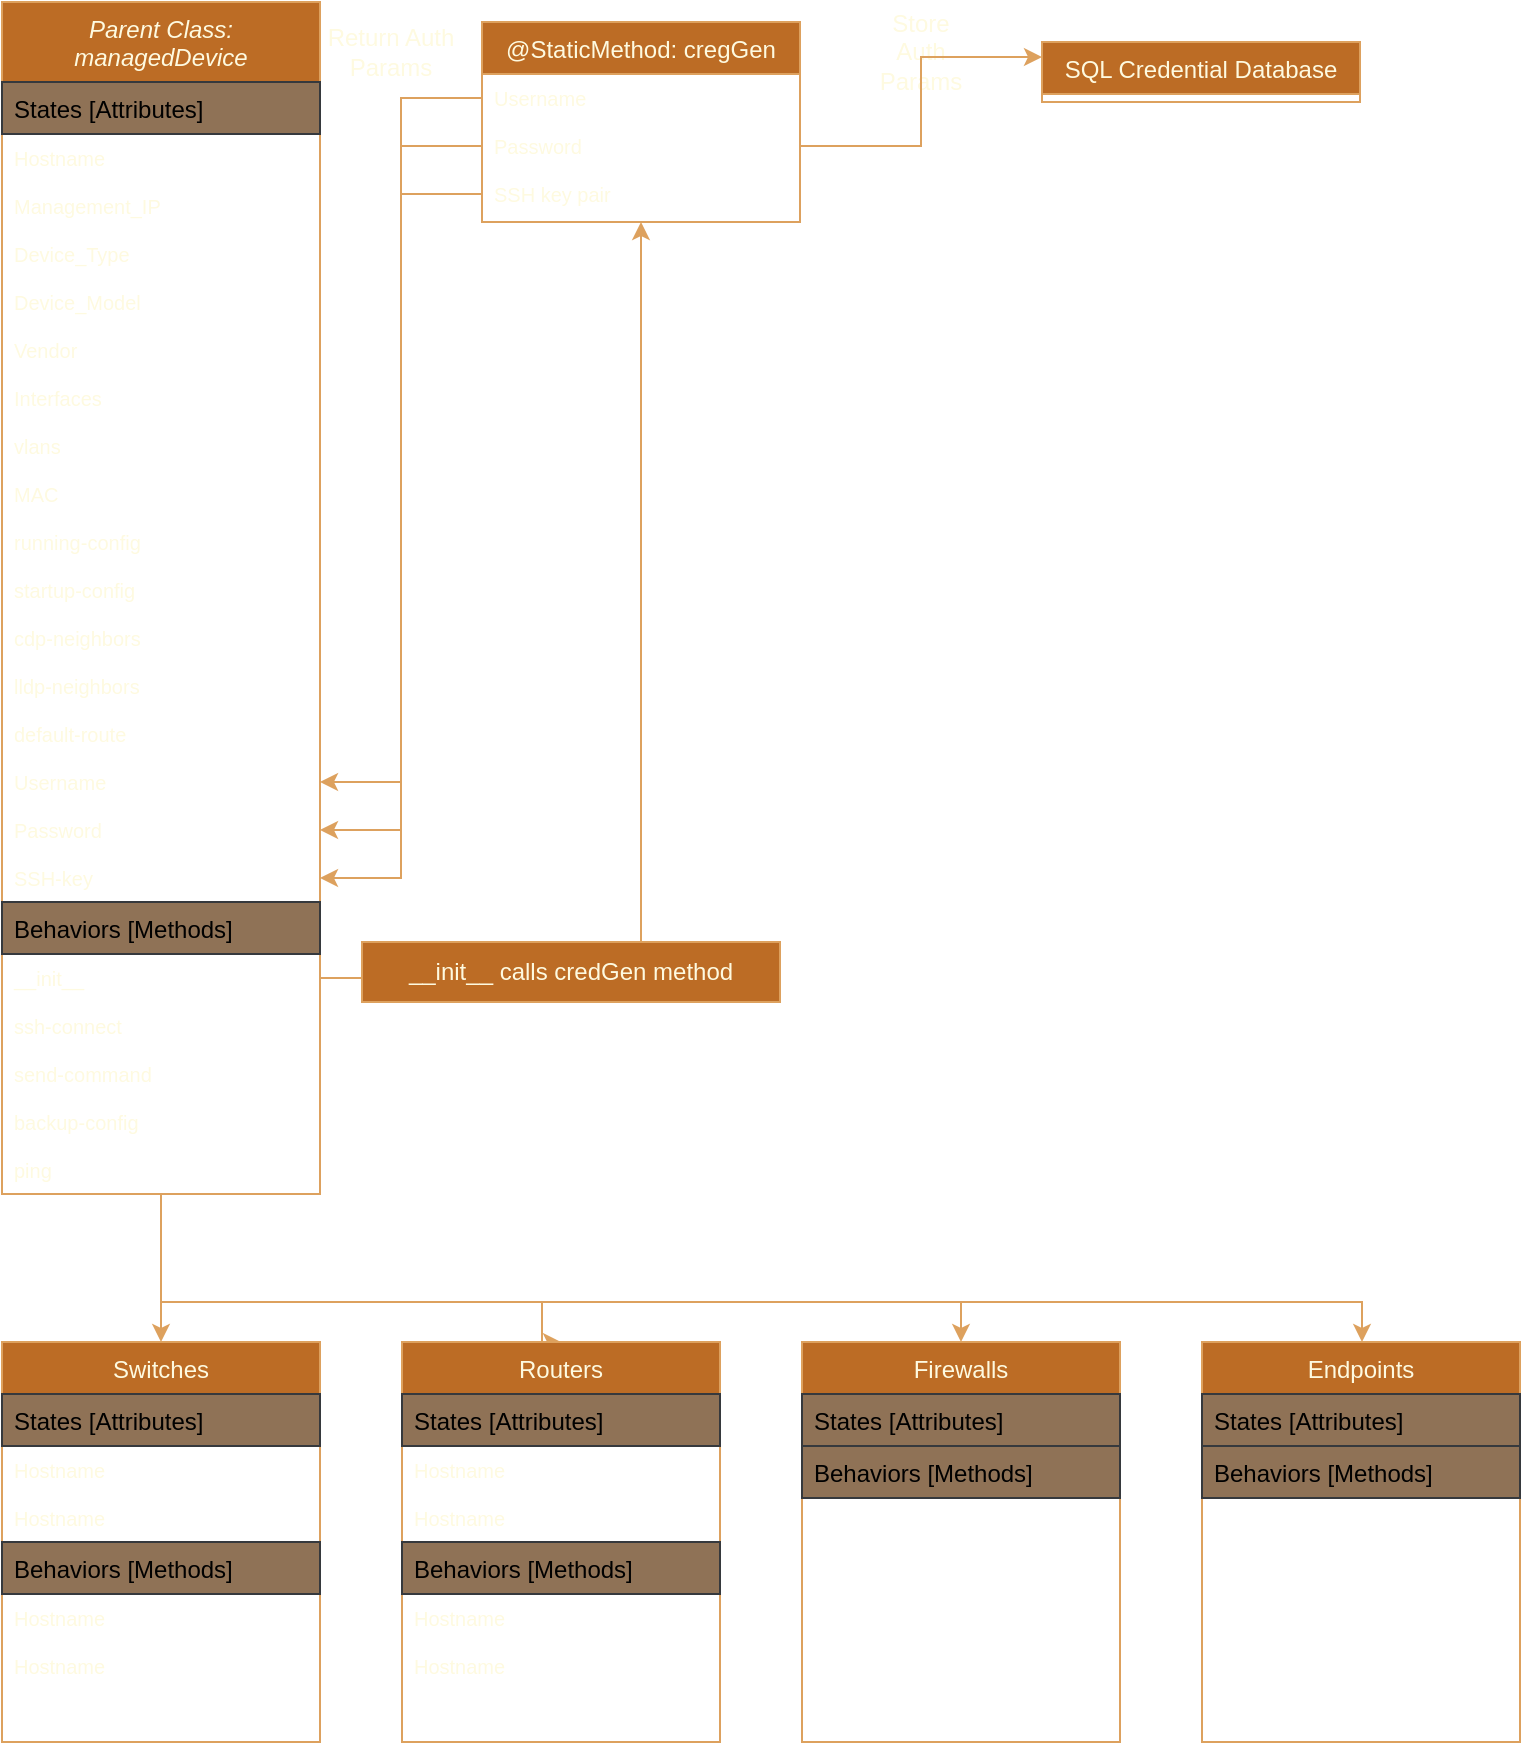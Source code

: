 <mxfile version="22.0.2" type="device">
  <diagram id="C5RBs43oDa-KdzZeNtuy" name="Page-1">
    <mxGraphModel dx="1366" dy="798" grid="1" gridSize="10" guides="1" tooltips="1" connect="1" arrows="1" fold="1" page="1" pageScale="1" pageWidth="827" pageHeight="1169" math="0" shadow="0">
      <root>
        <mxCell id="WIyWlLk6GJQsqaUBKTNV-0" />
        <mxCell id="WIyWlLk6GJQsqaUBKTNV-1" parent="WIyWlLk6GJQsqaUBKTNV-0" />
        <mxCell id="W-wC5RP210m4lfcZ7cC2-63" style="edgeStyle=orthogonalEdgeStyle;rounded=0;orthogonalLoop=1;jettySize=auto;html=1;exitX=0.5;exitY=1;exitDx=0;exitDy=0;entryX=0.5;entryY=0;entryDx=0;entryDy=0;strokeColor=#DDA15E;fontColor=#FEFAE0;fillColor=#BC6C25;" parent="WIyWlLk6GJQsqaUBKTNV-1" source="zkfFHV4jXpPFQw0GAbJ--0" target="zkfFHV4jXpPFQw0GAbJ--6" edge="1">
          <mxGeometry relative="1" as="geometry" />
        </mxCell>
        <mxCell id="W-wC5RP210m4lfcZ7cC2-64" style="edgeStyle=orthogonalEdgeStyle;rounded=0;orthogonalLoop=1;jettySize=auto;html=1;exitX=0.5;exitY=1;exitDx=0;exitDy=0;entryX=0.5;entryY=0;entryDx=0;entryDy=0;strokeColor=#DDA15E;fontColor=#FEFAE0;fillColor=#BC6C25;" parent="WIyWlLk6GJQsqaUBKTNV-1" source="zkfFHV4jXpPFQw0GAbJ--0" target="zkfFHV4jXpPFQw0GAbJ--13" edge="1">
          <mxGeometry relative="1" as="geometry">
            <Array as="points">
              <mxPoint x="80" y="660" />
              <mxPoint x="270" y="660" />
            </Array>
          </mxGeometry>
        </mxCell>
        <mxCell id="W-wC5RP210m4lfcZ7cC2-65" style="edgeStyle=orthogonalEdgeStyle;rounded=0;orthogonalLoop=1;jettySize=auto;html=1;exitX=0.5;exitY=1;exitDx=0;exitDy=0;entryX=0.5;entryY=0;entryDx=0;entryDy=0;strokeColor=#DDA15E;fontColor=#FEFAE0;fillColor=#BC6C25;" parent="WIyWlLk6GJQsqaUBKTNV-1" source="zkfFHV4jXpPFQw0GAbJ--0" target="W-wC5RP210m4lfcZ7cC2-6" edge="1">
          <mxGeometry relative="1" as="geometry">
            <Array as="points">
              <mxPoint x="80" y="660" />
              <mxPoint x="480" y="660" />
            </Array>
          </mxGeometry>
        </mxCell>
        <mxCell id="W-wC5RP210m4lfcZ7cC2-66" style="edgeStyle=orthogonalEdgeStyle;rounded=0;orthogonalLoop=1;jettySize=auto;html=1;exitX=0.5;exitY=1;exitDx=0;exitDy=0;strokeColor=#DDA15E;fontColor=#FEFAE0;fillColor=#BC6C25;" parent="WIyWlLk6GJQsqaUBKTNV-1" source="zkfFHV4jXpPFQw0GAbJ--0" target="W-wC5RP210m4lfcZ7cC2-9" edge="1">
          <mxGeometry relative="1" as="geometry">
            <Array as="points">
              <mxPoint x="80" y="660" />
              <mxPoint x="680" y="660" />
            </Array>
          </mxGeometry>
        </mxCell>
        <mxCell id="zkfFHV4jXpPFQw0GAbJ--0" value="Parent Class:&#xa;managedDevice" style="swimlane;fontStyle=2;align=center;verticalAlign=top;childLayout=stackLayout;horizontal=1;startSize=40;horizontalStack=0;resizeParent=1;resizeLast=0;collapsible=1;marginBottom=0;rounded=0;shadow=0;strokeWidth=1;labelBackgroundColor=none;fillColor=#BC6C25;strokeColor=#DDA15E;fontColor=#FEFAE0;" parent="WIyWlLk6GJQsqaUBKTNV-1" vertex="1">
          <mxGeometry y="10" width="159" height="596" as="geometry">
            <mxRectangle x="230" y="140" width="160" height="26" as="alternateBounds" />
          </mxGeometry>
        </mxCell>
        <mxCell id="zkfFHV4jXpPFQw0GAbJ--3" value="States [Attributes]" style="text;align=left;verticalAlign=top;spacingLeft=4;spacingRight=4;overflow=hidden;rotatable=0;points=[[0,0.5],[1,0.5]];portConstraint=eastwest;rounded=0;shadow=0;html=0;labelBackgroundColor=none;fillColor=#8F7256;strokeColor=#36393d;" parent="zkfFHV4jXpPFQw0GAbJ--0" vertex="1">
          <mxGeometry y="40" width="159" height="26" as="geometry" />
        </mxCell>
        <mxCell id="W-wC5RP210m4lfcZ7cC2-26" value="Hostname" style="text;align=left;verticalAlign=top;spacingLeft=4;spacingRight=4;overflow=hidden;rotatable=0;points=[[0,0.5],[1,0.5]];portConstraint=eastwest;rounded=0;shadow=0;html=0;labelBackgroundColor=none;fontColor=#FEFAE0;fontSize=10;" parent="zkfFHV4jXpPFQw0GAbJ--0" vertex="1">
          <mxGeometry y="66" width="159" height="24" as="geometry" />
        </mxCell>
        <mxCell id="W-wC5RP210m4lfcZ7cC2-27" value="Management_IP" style="text;align=left;verticalAlign=top;spacingLeft=4;spacingRight=4;overflow=hidden;rotatable=0;points=[[0,0.5],[1,0.5]];portConstraint=eastwest;rounded=0;shadow=0;html=0;labelBackgroundColor=none;fontColor=#FEFAE0;fontSize=10;" parent="zkfFHV4jXpPFQw0GAbJ--0" vertex="1">
          <mxGeometry y="90" width="159" height="24" as="geometry" />
        </mxCell>
        <mxCell id="W-wC5RP210m4lfcZ7cC2-30" value="Device_Type" style="text;align=left;verticalAlign=top;spacingLeft=4;spacingRight=4;overflow=hidden;rotatable=0;points=[[0,0.5],[1,0.5]];portConstraint=eastwest;rounded=0;shadow=0;html=0;labelBackgroundColor=none;fontColor=#FEFAE0;fontSize=10;" parent="zkfFHV4jXpPFQw0GAbJ--0" vertex="1">
          <mxGeometry y="114" width="159" height="24" as="geometry" />
        </mxCell>
        <mxCell id="W-wC5RP210m4lfcZ7cC2-31" value="Device_Model" style="text;align=left;verticalAlign=top;spacingLeft=4;spacingRight=4;overflow=hidden;rotatable=0;points=[[0,0.5],[1,0.5]];portConstraint=eastwest;rounded=0;shadow=0;html=0;labelBackgroundColor=none;fontColor=#FEFAE0;fontSize=10;" parent="zkfFHV4jXpPFQw0GAbJ--0" vertex="1">
          <mxGeometry y="138" width="159" height="24" as="geometry" />
        </mxCell>
        <mxCell id="zkfFHV4jXpPFQw0GAbJ--2" value="Vendor" style="text;align=left;verticalAlign=top;spacingLeft=4;spacingRight=4;overflow=hidden;rotatable=0;points=[[0,0.5],[1,0.5]];portConstraint=eastwest;rounded=0;shadow=0;html=0;labelBackgroundColor=none;fontColor=#FEFAE0;fontSize=10;" parent="zkfFHV4jXpPFQw0GAbJ--0" vertex="1">
          <mxGeometry y="162" width="159" height="24" as="geometry" />
        </mxCell>
        <mxCell id="W-wC5RP210m4lfcZ7cC2-91" value="Interfaces" style="text;align=left;verticalAlign=top;spacingLeft=4;spacingRight=4;overflow=hidden;rotatable=0;points=[[0,0.5],[1,0.5]];portConstraint=eastwest;rounded=0;shadow=0;html=0;labelBackgroundColor=none;fontColor=#FEFAE0;fontSize=10;" parent="zkfFHV4jXpPFQw0GAbJ--0" vertex="1">
          <mxGeometry y="186" width="159" height="24" as="geometry" />
        </mxCell>
        <mxCell id="W-wC5RP210m4lfcZ7cC2-92" value="vlans" style="text;align=left;verticalAlign=top;spacingLeft=4;spacingRight=4;overflow=hidden;rotatable=0;points=[[0,0.5],[1,0.5]];portConstraint=eastwest;rounded=0;shadow=0;html=0;labelBackgroundColor=none;fontColor=#FEFAE0;fontSize=10;" parent="zkfFHV4jXpPFQw0GAbJ--0" vertex="1">
          <mxGeometry y="210" width="159" height="24" as="geometry" />
        </mxCell>
        <mxCell id="W-wC5RP210m4lfcZ7cC2-93" value="MAC" style="text;align=left;verticalAlign=top;spacingLeft=4;spacingRight=4;overflow=hidden;rotatable=0;points=[[0,0.5],[1,0.5]];portConstraint=eastwest;rounded=0;shadow=0;html=0;labelBackgroundColor=none;fontColor=#FEFAE0;fontSize=10;" parent="zkfFHV4jXpPFQw0GAbJ--0" vertex="1">
          <mxGeometry y="234" width="159" height="24" as="geometry" />
        </mxCell>
        <mxCell id="W-wC5RP210m4lfcZ7cC2-94" value="running-config" style="text;align=left;verticalAlign=top;spacingLeft=4;spacingRight=4;overflow=hidden;rotatable=0;points=[[0,0.5],[1,0.5]];portConstraint=eastwest;rounded=0;shadow=0;html=0;labelBackgroundColor=none;fontColor=#FEFAE0;fontSize=10;" parent="zkfFHV4jXpPFQw0GAbJ--0" vertex="1">
          <mxGeometry y="258" width="159" height="24" as="geometry" />
        </mxCell>
        <mxCell id="W-wC5RP210m4lfcZ7cC2-95" value="startup-config" style="text;align=left;verticalAlign=top;spacingLeft=4;spacingRight=4;overflow=hidden;rotatable=0;points=[[0,0.5],[1,0.5]];portConstraint=eastwest;rounded=0;shadow=0;html=0;labelBackgroundColor=none;fontColor=#FEFAE0;fontSize=10;" parent="zkfFHV4jXpPFQw0GAbJ--0" vertex="1">
          <mxGeometry y="282" width="159" height="24" as="geometry" />
        </mxCell>
        <mxCell id="W-wC5RP210m4lfcZ7cC2-96" value="cdp-neighbors" style="text;align=left;verticalAlign=top;spacingLeft=4;spacingRight=4;overflow=hidden;rotatable=0;points=[[0,0.5],[1,0.5]];portConstraint=eastwest;rounded=0;shadow=0;html=0;labelBackgroundColor=none;fontColor=#FEFAE0;fontSize=10;" parent="zkfFHV4jXpPFQw0GAbJ--0" vertex="1">
          <mxGeometry y="306" width="159" height="24" as="geometry" />
        </mxCell>
        <mxCell id="W-wC5RP210m4lfcZ7cC2-97" value="lldp-neighbors" style="text;align=left;verticalAlign=top;spacingLeft=4;spacingRight=4;overflow=hidden;rotatable=0;points=[[0,0.5],[1,0.5]];portConstraint=eastwest;rounded=0;shadow=0;html=0;labelBackgroundColor=none;fontColor=#FEFAE0;fontSize=10;" parent="zkfFHV4jXpPFQw0GAbJ--0" vertex="1">
          <mxGeometry y="330" width="159" height="24" as="geometry" />
        </mxCell>
        <mxCell id="W-wC5RP210m4lfcZ7cC2-98" value="default-route" style="text;align=left;verticalAlign=top;spacingLeft=4;spacingRight=4;overflow=hidden;rotatable=0;points=[[0,0.5],[1,0.5]];portConstraint=eastwest;rounded=0;shadow=0;html=0;labelBackgroundColor=none;fontColor=#FEFAE0;fontSize=10;" parent="zkfFHV4jXpPFQw0GAbJ--0" vertex="1">
          <mxGeometry y="354" width="159" height="24" as="geometry" />
        </mxCell>
        <mxCell id="W-wC5RP210m4lfcZ7cC2-40" value="Username   " style="text;align=left;verticalAlign=top;spacingLeft=4;spacingRight=4;overflow=hidden;rotatable=0;points=[[0,0.5],[1,0.5]];portConstraint=eastwest;rounded=0;shadow=0;html=0;labelBackgroundColor=none;fontColor=#FEFAE0;fontSize=10;" parent="zkfFHV4jXpPFQw0GAbJ--0" vertex="1">
          <mxGeometry y="378" width="159" height="24" as="geometry" />
        </mxCell>
        <mxCell id="W-wC5RP210m4lfcZ7cC2-47" value="Password" style="text;align=left;verticalAlign=top;spacingLeft=4;spacingRight=4;overflow=hidden;rotatable=0;points=[[0,0.5],[1,0.5]];portConstraint=eastwest;rounded=0;shadow=0;html=0;labelBackgroundColor=none;fontColor=#FEFAE0;fontSize=10;" parent="zkfFHV4jXpPFQw0GAbJ--0" vertex="1">
          <mxGeometry y="402" width="159" height="24" as="geometry" />
        </mxCell>
        <mxCell id="W-wC5RP210m4lfcZ7cC2-48" value="SSH-key" style="text;align=left;verticalAlign=top;spacingLeft=4;spacingRight=4;overflow=hidden;rotatable=0;points=[[0,0.5],[1,0.5]];portConstraint=eastwest;rounded=0;shadow=0;html=0;labelBackgroundColor=none;fontColor=#FEFAE0;fontSize=10;" parent="zkfFHV4jXpPFQw0GAbJ--0" vertex="1">
          <mxGeometry y="426" width="159" height="24" as="geometry" />
        </mxCell>
        <mxCell id="W-wC5RP210m4lfcZ7cC2-15" value="Behaviors [Methods]" style="text;align=left;verticalAlign=top;spacingLeft=4;spacingRight=4;overflow=hidden;rotatable=0;points=[[0,0.5],[1,0.5]];portConstraint=eastwest;rounded=0;shadow=0;html=0;labelBackgroundColor=none;fillColor=#8F7256;strokeColor=#36393d;" parent="zkfFHV4jXpPFQw0GAbJ--0" vertex="1">
          <mxGeometry y="450" width="159" height="26" as="geometry" />
        </mxCell>
        <mxCell id="zkfFHV4jXpPFQw0GAbJ--1" value="__init__" style="text;align=left;verticalAlign=top;spacingLeft=4;spacingRight=4;overflow=hidden;rotatable=0;points=[[0,0.5],[1,0.5]];portConstraint=eastwest;labelBackgroundColor=none;fontColor=#FEFAE0;fontSize=10;" parent="zkfFHV4jXpPFQw0GAbJ--0" vertex="1">
          <mxGeometry y="476" width="159" height="24" as="geometry" />
        </mxCell>
        <mxCell id="W-wC5RP210m4lfcZ7cC2-54" value="ssh-connect" style="text;align=left;verticalAlign=top;spacingLeft=4;spacingRight=4;overflow=hidden;rotatable=0;points=[[0,0.5],[1,0.5]];portConstraint=eastwest;labelBackgroundColor=none;fontColor=#FEFAE0;fontSize=10;" parent="zkfFHV4jXpPFQw0GAbJ--0" vertex="1">
          <mxGeometry y="500" width="159" height="24" as="geometry" />
        </mxCell>
        <mxCell id="W-wC5RP210m4lfcZ7cC2-61" value="send-command" style="text;align=left;verticalAlign=top;spacingLeft=4;spacingRight=4;overflow=hidden;rotatable=0;points=[[0,0.5],[1,0.5]];portConstraint=eastwest;labelBackgroundColor=none;fontColor=#FEFAE0;fontSize=10;" parent="zkfFHV4jXpPFQw0GAbJ--0" vertex="1">
          <mxGeometry y="524" width="159" height="24" as="geometry" />
        </mxCell>
        <mxCell id="okOj1edECoAKbFcIepyt-1" value="backup-config" style="text;align=left;verticalAlign=top;spacingLeft=4;spacingRight=4;overflow=hidden;rotatable=0;points=[[0,0.5],[1,0.5]];portConstraint=eastwest;labelBackgroundColor=none;fontColor=#FEFAE0;fontSize=10;" parent="zkfFHV4jXpPFQw0GAbJ--0" vertex="1">
          <mxGeometry y="548" width="159" height="24" as="geometry" />
        </mxCell>
        <mxCell id="okOj1edECoAKbFcIepyt-2" value="ping" style="text;align=left;verticalAlign=top;spacingLeft=4;spacingRight=4;overflow=hidden;rotatable=0;points=[[0,0.5],[1,0.5]];portConstraint=eastwest;labelBackgroundColor=none;fontColor=#FEFAE0;fontSize=10;" parent="zkfFHV4jXpPFQw0GAbJ--0" vertex="1">
          <mxGeometry y="572" width="159" height="24" as="geometry" />
        </mxCell>
        <mxCell id="zkfFHV4jXpPFQw0GAbJ--6" value="Switches" style="swimlane;fontStyle=0;align=center;verticalAlign=top;childLayout=stackLayout;horizontal=1;startSize=26;horizontalStack=0;resizeParent=1;resizeLast=0;collapsible=1;marginBottom=0;rounded=0;shadow=0;strokeWidth=1;labelBackgroundColor=none;fillColor=#BC6C25;strokeColor=#DDA15E;fontColor=#FEFAE0;" parent="WIyWlLk6GJQsqaUBKTNV-1" vertex="1">
          <mxGeometry y="680" width="159" height="200" as="geometry">
            <mxRectangle x="40" y="40" width="160" height="26" as="alternateBounds" />
          </mxGeometry>
        </mxCell>
        <mxCell id="W-wC5RP210m4lfcZ7cC2-67" value="States [Attributes]" style="text;align=left;verticalAlign=top;spacingLeft=4;spacingRight=4;overflow=hidden;rotatable=0;points=[[0,0.5],[1,0.5]];portConstraint=eastwest;rounded=0;shadow=0;html=0;labelBackgroundColor=none;fillColor=#8F7256;strokeColor=#36393d;" parent="zkfFHV4jXpPFQw0GAbJ--6" vertex="1">
          <mxGeometry y="26" width="159" height="26" as="geometry" />
        </mxCell>
        <mxCell id="W-wC5RP210m4lfcZ7cC2-81" value="Hostname" style="text;align=left;verticalAlign=top;spacingLeft=4;spacingRight=4;overflow=hidden;rotatable=0;points=[[0,0.5],[1,0.5]];portConstraint=eastwest;rounded=0;shadow=0;html=0;labelBackgroundColor=none;fontColor=#FEFAE0;fontSize=10;" parent="zkfFHV4jXpPFQw0GAbJ--6" vertex="1">
          <mxGeometry y="52" width="159" height="24" as="geometry" />
        </mxCell>
        <mxCell id="W-wC5RP210m4lfcZ7cC2-82" value="Hostname" style="text;align=left;verticalAlign=top;spacingLeft=4;spacingRight=4;overflow=hidden;rotatable=0;points=[[0,0.5],[1,0.5]];portConstraint=eastwest;rounded=0;shadow=0;html=0;labelBackgroundColor=none;fontColor=#FEFAE0;fontSize=10;" parent="zkfFHV4jXpPFQw0GAbJ--6" vertex="1">
          <mxGeometry y="76" width="159" height="24" as="geometry" />
        </mxCell>
        <mxCell id="W-wC5RP210m4lfcZ7cC2-68" value="Behaviors [Methods]" style="text;align=left;verticalAlign=top;spacingLeft=4;spacingRight=4;overflow=hidden;rotatable=0;points=[[0,0.5],[1,0.5]];portConstraint=eastwest;rounded=0;shadow=0;html=0;labelBackgroundColor=none;fillColor=#8F7256;strokeColor=#36393d;" parent="zkfFHV4jXpPFQw0GAbJ--6" vertex="1">
          <mxGeometry y="100" width="159" height="26" as="geometry" />
        </mxCell>
        <mxCell id="W-wC5RP210m4lfcZ7cC2-83" value="Hostname" style="text;align=left;verticalAlign=top;spacingLeft=4;spacingRight=4;overflow=hidden;rotatable=0;points=[[0,0.5],[1,0.5]];portConstraint=eastwest;rounded=0;shadow=0;html=0;labelBackgroundColor=none;fontColor=#FEFAE0;fontSize=10;" parent="zkfFHV4jXpPFQw0GAbJ--6" vertex="1">
          <mxGeometry y="126" width="159" height="24" as="geometry" />
        </mxCell>
        <mxCell id="W-wC5RP210m4lfcZ7cC2-84" value="Hostname" style="text;align=left;verticalAlign=top;spacingLeft=4;spacingRight=4;overflow=hidden;rotatable=0;points=[[0,0.5],[1,0.5]];portConstraint=eastwest;rounded=0;shadow=0;html=0;labelBackgroundColor=none;fontColor=#FEFAE0;fontSize=10;" parent="zkfFHV4jXpPFQw0GAbJ--6" vertex="1">
          <mxGeometry y="150" width="159" height="24" as="geometry" />
        </mxCell>
        <mxCell id="zkfFHV4jXpPFQw0GAbJ--13" value="Routers" style="swimlane;fontStyle=0;align=center;verticalAlign=top;childLayout=stackLayout;horizontal=1;startSize=26;horizontalStack=0;resizeParent=1;resizeLast=0;collapsible=1;marginBottom=0;rounded=0;shadow=0;strokeWidth=1;labelBackgroundColor=none;fillColor=#BC6C25;strokeColor=#DDA15E;fontColor=#FEFAE0;" parent="WIyWlLk6GJQsqaUBKTNV-1" vertex="1">
          <mxGeometry x="200" y="680" width="159" height="200" as="geometry">
            <mxRectangle x="340" y="380" width="170" height="26" as="alternateBounds" />
          </mxGeometry>
        </mxCell>
        <mxCell id="W-wC5RP210m4lfcZ7cC2-69" value="States [Attributes]" style="text;align=left;verticalAlign=top;spacingLeft=4;spacingRight=4;overflow=hidden;rotatable=0;points=[[0,0.5],[1,0.5]];portConstraint=eastwest;rounded=0;shadow=0;html=0;labelBackgroundColor=none;fillColor=#8F7256;strokeColor=#36393d;" parent="zkfFHV4jXpPFQw0GAbJ--13" vertex="1">
          <mxGeometry y="26" width="159" height="26" as="geometry" />
        </mxCell>
        <mxCell id="W-wC5RP210m4lfcZ7cC2-85" value="Hostname" style="text;align=left;verticalAlign=top;spacingLeft=4;spacingRight=4;overflow=hidden;rotatable=0;points=[[0,0.5],[1,0.5]];portConstraint=eastwest;rounded=0;shadow=0;html=0;labelBackgroundColor=none;fontColor=#FEFAE0;fontSize=10;" parent="zkfFHV4jXpPFQw0GAbJ--13" vertex="1">
          <mxGeometry y="52" width="159" height="24" as="geometry" />
        </mxCell>
        <mxCell id="W-wC5RP210m4lfcZ7cC2-86" value="Hostname" style="text;align=left;verticalAlign=top;spacingLeft=4;spacingRight=4;overflow=hidden;rotatable=0;points=[[0,0.5],[1,0.5]];portConstraint=eastwest;rounded=0;shadow=0;html=0;labelBackgroundColor=none;fontColor=#FEFAE0;fontSize=10;" parent="zkfFHV4jXpPFQw0GAbJ--13" vertex="1">
          <mxGeometry y="76" width="159" height="24" as="geometry" />
        </mxCell>
        <mxCell id="W-wC5RP210m4lfcZ7cC2-70" value="Behaviors [Methods]" style="text;align=left;verticalAlign=top;spacingLeft=4;spacingRight=4;overflow=hidden;rotatable=0;points=[[0,0.5],[1,0.5]];portConstraint=eastwest;rounded=0;shadow=0;html=0;labelBackgroundColor=none;fillColor=#8F7256;strokeColor=#36393d;" parent="zkfFHV4jXpPFQw0GAbJ--13" vertex="1">
          <mxGeometry y="100" width="159" height="26" as="geometry" />
        </mxCell>
        <mxCell id="W-wC5RP210m4lfcZ7cC2-87" value="Hostname" style="text;align=left;verticalAlign=top;spacingLeft=4;spacingRight=4;overflow=hidden;rotatable=0;points=[[0,0.5],[1,0.5]];portConstraint=eastwest;rounded=0;shadow=0;html=0;labelBackgroundColor=none;fontColor=#FEFAE0;fontSize=10;" parent="zkfFHV4jXpPFQw0GAbJ--13" vertex="1">
          <mxGeometry y="126" width="159" height="24" as="geometry" />
        </mxCell>
        <mxCell id="W-wC5RP210m4lfcZ7cC2-88" value="Hostname" style="text;align=left;verticalAlign=top;spacingLeft=4;spacingRight=4;overflow=hidden;rotatable=0;points=[[0,0.5],[1,0.5]];portConstraint=eastwest;rounded=0;shadow=0;html=0;labelBackgroundColor=none;fontColor=#FEFAE0;fontSize=10;" parent="zkfFHV4jXpPFQw0GAbJ--13" vertex="1">
          <mxGeometry y="150" width="159" height="24" as="geometry" />
        </mxCell>
        <mxCell id="zkfFHV4jXpPFQw0GAbJ--17" value="@StaticMethod: cregGen" style="swimlane;fontStyle=0;align=center;verticalAlign=top;childLayout=stackLayout;horizontal=1;startSize=26;horizontalStack=0;resizeParent=1;resizeLast=0;collapsible=1;marginBottom=0;rounded=0;shadow=0;strokeWidth=1;labelBackgroundColor=none;fillColor=#BC6C25;strokeColor=#DDA15E;fontColor=#FEFAE0;" parent="WIyWlLk6GJQsqaUBKTNV-1" vertex="1">
          <mxGeometry x="240" y="20" width="159" height="100" as="geometry">
            <mxRectangle x="550" y="140" width="160" height="26" as="alternateBounds" />
          </mxGeometry>
        </mxCell>
        <mxCell id="W-wC5RP210m4lfcZ7cC2-32" style="edgeStyle=orthogonalEdgeStyle;rounded=0;orthogonalLoop=1;jettySize=auto;html=1;exitX=0;exitY=0.5;exitDx=0;exitDy=0;strokeColor=#DDA15E;fontColor=#FEFAE0;fillColor=#BC6C25;" parent="zkfFHV4jXpPFQw0GAbJ--17" edge="1">
          <mxGeometry relative="1" as="geometry">
            <mxPoint x="-0.034" y="91.31" as="targetPoint" />
            <mxPoint x="-2.274e-13" y="91" as="sourcePoint" />
          </mxGeometry>
        </mxCell>
        <mxCell id="W-wC5RP210m4lfcZ7cC2-44" value="Username" style="text;align=left;verticalAlign=top;spacingLeft=4;spacingRight=4;overflow=hidden;rotatable=0;points=[[0,0.5],[1,0.5]];portConstraint=eastwest;rounded=0;shadow=0;html=0;labelBackgroundColor=none;fontColor=#FEFAE0;fontSize=10;" parent="zkfFHV4jXpPFQw0GAbJ--17" vertex="1">
          <mxGeometry y="26" width="159" height="24" as="geometry" />
        </mxCell>
        <mxCell id="W-wC5RP210m4lfcZ7cC2-45" value="Password" style="text;align=left;verticalAlign=top;spacingLeft=4;spacingRight=4;overflow=hidden;rotatable=0;points=[[0,0.5],[1,0.5]];portConstraint=eastwest;rounded=0;shadow=0;html=0;labelBackgroundColor=none;fontColor=#FEFAE0;fontSize=10;" parent="zkfFHV4jXpPFQw0GAbJ--17" vertex="1">
          <mxGeometry y="50" width="159" height="24" as="geometry" />
        </mxCell>
        <mxCell id="W-wC5RP210m4lfcZ7cC2-46" value="SSH key pair" style="text;align=left;verticalAlign=top;spacingLeft=4;spacingRight=4;overflow=hidden;rotatable=0;points=[[0,0.5],[1,0.5]];portConstraint=eastwest;rounded=0;shadow=0;html=0;labelBackgroundColor=none;fontColor=#FEFAE0;fontSize=10;" parent="zkfFHV4jXpPFQw0GAbJ--17" vertex="1">
          <mxGeometry y="74" width="159" height="24" as="geometry" />
        </mxCell>
        <mxCell id="W-wC5RP210m4lfcZ7cC2-6" value="Firewalls&#xa;" style="swimlane;fontStyle=0;align=center;verticalAlign=top;childLayout=stackLayout;horizontal=1;startSize=26;horizontalStack=0;resizeParent=1;resizeLast=0;collapsible=1;marginBottom=0;rounded=0;shadow=0;strokeWidth=1;labelBackgroundColor=none;fillColor=#BC6C25;strokeColor=#DDA15E;fontColor=#FEFAE0;" parent="WIyWlLk6GJQsqaUBKTNV-1" vertex="1">
          <mxGeometry x="400" y="680" width="159" height="200" as="geometry">
            <mxRectangle x="340" y="380" width="170" height="26" as="alternateBounds" />
          </mxGeometry>
        </mxCell>
        <mxCell id="W-wC5RP210m4lfcZ7cC2-71" value="States [Attributes]" style="text;align=left;verticalAlign=top;spacingLeft=4;spacingRight=4;overflow=hidden;rotatable=0;points=[[0,0.5],[1,0.5]];portConstraint=eastwest;rounded=0;shadow=0;html=0;labelBackgroundColor=none;fillColor=#8F7256;strokeColor=#36393d;" parent="W-wC5RP210m4lfcZ7cC2-6" vertex="1">
          <mxGeometry y="26" width="159" height="26" as="geometry" />
        </mxCell>
        <mxCell id="W-wC5RP210m4lfcZ7cC2-72" value="Behaviors [Methods]" style="text;align=left;verticalAlign=top;spacingLeft=4;spacingRight=4;overflow=hidden;rotatable=0;points=[[0,0.5],[1,0.5]];portConstraint=eastwest;rounded=0;shadow=0;html=0;labelBackgroundColor=none;fillColor=#8F7256;strokeColor=#36393d;" parent="W-wC5RP210m4lfcZ7cC2-6" vertex="1">
          <mxGeometry y="52" width="159" height="26" as="geometry" />
        </mxCell>
        <mxCell id="W-wC5RP210m4lfcZ7cC2-9" value="Endpoints" style="swimlane;fontStyle=0;align=center;verticalAlign=top;childLayout=stackLayout;horizontal=1;startSize=26;horizontalStack=0;resizeParent=1;resizeLast=0;collapsible=1;marginBottom=0;rounded=0;shadow=0;strokeWidth=1;labelBackgroundColor=none;fillColor=#BC6C25;strokeColor=#DDA15E;fontColor=#FEFAE0;" parent="WIyWlLk6GJQsqaUBKTNV-1" vertex="1">
          <mxGeometry x="600" y="680" width="159" height="200" as="geometry">
            <mxRectangle x="340" y="380" width="170" height="26" as="alternateBounds" />
          </mxGeometry>
        </mxCell>
        <mxCell id="W-wC5RP210m4lfcZ7cC2-74" value="States [Attributes]" style="text;align=left;verticalAlign=top;spacingLeft=4;spacingRight=4;overflow=hidden;rotatable=0;points=[[0,0.5],[1,0.5]];portConstraint=eastwest;rounded=0;shadow=0;html=0;labelBackgroundColor=none;fillColor=#8F7256;strokeColor=#36393d;" parent="W-wC5RP210m4lfcZ7cC2-9" vertex="1">
          <mxGeometry y="26" width="159" height="26" as="geometry" />
        </mxCell>
        <mxCell id="W-wC5RP210m4lfcZ7cC2-75" value="Behaviors [Methods]" style="text;align=left;verticalAlign=top;spacingLeft=4;spacingRight=4;overflow=hidden;rotatable=0;points=[[0,0.5],[1,0.5]];portConstraint=eastwest;rounded=0;shadow=0;html=0;labelBackgroundColor=none;fillColor=#8F7256;strokeColor=#36393d;" parent="W-wC5RP210m4lfcZ7cC2-9" vertex="1">
          <mxGeometry y="52" width="159" height="26" as="geometry" />
        </mxCell>
        <mxCell id="W-wC5RP210m4lfcZ7cC2-49" style="edgeStyle=orthogonalEdgeStyle;rounded=0;orthogonalLoop=1;jettySize=auto;html=1;exitX=0;exitY=0.5;exitDx=0;exitDy=0;strokeColor=#DDA15E;fontColor=#FEFAE0;fillColor=#BC6C25;" parent="WIyWlLk6GJQsqaUBKTNV-1" source="W-wC5RP210m4lfcZ7cC2-44" target="W-wC5RP210m4lfcZ7cC2-40" edge="1">
          <mxGeometry relative="1" as="geometry" />
        </mxCell>
        <mxCell id="W-wC5RP210m4lfcZ7cC2-57" value="SQL Credential Database" style="swimlane;fontStyle=0;align=center;verticalAlign=top;childLayout=stackLayout;horizontal=1;startSize=26;horizontalStack=0;resizeParent=1;resizeLast=0;collapsible=1;marginBottom=0;rounded=0;shadow=0;strokeWidth=1;labelBackgroundColor=none;fillColor=#BC6C25;strokeColor=#DDA15E;fontColor=#FEFAE0;" parent="WIyWlLk6GJQsqaUBKTNV-1" vertex="1">
          <mxGeometry x="520" y="30" width="159" height="30" as="geometry">
            <mxRectangle x="40" y="40" width="160" height="26" as="alternateBounds" />
          </mxGeometry>
        </mxCell>
        <mxCell id="W-wC5RP210m4lfcZ7cC2-80" value="Store &lt;br&gt;Auth Params" style="text;html=1;strokeColor=none;fillColor=none;align=center;verticalAlign=middle;whiteSpace=wrap;rounded=0;fontColor=#FEFAE0;" parent="WIyWlLk6GJQsqaUBKTNV-1" vertex="1">
          <mxGeometry x="430" y="20" width="59" height="30" as="geometry" />
        </mxCell>
        <mxCell id="W-wC5RP210m4lfcZ7cC2-53" value="Return Auth Params" style="text;html=1;strokeColor=none;fillColor=none;align=center;verticalAlign=middle;whiteSpace=wrap;rounded=0;fontColor=#FEFAE0;" parent="WIyWlLk6GJQsqaUBKTNV-1" vertex="1">
          <mxGeometry x="160" y="20" width="69" height="30" as="geometry" />
        </mxCell>
        <mxCell id="W-wC5RP210m4lfcZ7cC2-102" style="edgeStyle=orthogonalEdgeStyle;rounded=0;orthogonalLoop=1;jettySize=auto;html=1;strokeColor=#DDA15E;fontColor=#FEFAE0;fillColor=#BC6C25;" parent="WIyWlLk6GJQsqaUBKTNV-1" source="W-wC5RP210m4lfcZ7cC2-45" target="W-wC5RP210m4lfcZ7cC2-47" edge="1">
          <mxGeometry relative="1" as="geometry" />
        </mxCell>
        <mxCell id="W-wC5RP210m4lfcZ7cC2-105" style="edgeStyle=orthogonalEdgeStyle;rounded=0;orthogonalLoop=1;jettySize=auto;html=1;entryX=1;entryY=0.5;entryDx=0;entryDy=0;strokeColor=#DDA15E;fontColor=#FEFAE0;fillColor=#BC6C25;" parent="WIyWlLk6GJQsqaUBKTNV-1" source="W-wC5RP210m4lfcZ7cC2-46" target="W-wC5RP210m4lfcZ7cC2-48" edge="1">
          <mxGeometry relative="1" as="geometry" />
        </mxCell>
        <mxCell id="W-wC5RP210m4lfcZ7cC2-107" style="edgeStyle=orthogonalEdgeStyle;rounded=0;orthogonalLoop=1;jettySize=auto;html=1;exitX=1;exitY=0.5;exitDx=0;exitDy=0;entryX=0.5;entryY=1;entryDx=0;entryDy=0;strokeColor=#DDA15E;fontColor=#FEFAE0;fillColor=#BC6C25;" parent="WIyWlLk6GJQsqaUBKTNV-1" source="zkfFHV4jXpPFQw0GAbJ--1" target="zkfFHV4jXpPFQw0GAbJ--17" edge="1">
          <mxGeometry relative="1" as="geometry" />
        </mxCell>
        <mxCell id="W-wC5RP210m4lfcZ7cC2-90" value="" style="rounded=0;whiteSpace=wrap;html=1;strokeColor=#DDA15E;fontColor=#FEFAE0;fillColor=#BC6C25;" parent="WIyWlLk6GJQsqaUBKTNV-1" vertex="1">
          <mxGeometry x="180" y="480" width="209" height="30" as="geometry" />
        </mxCell>
        <mxCell id="W-wC5RP210m4lfcZ7cC2-52" value="__init__ calls credGen method" style="text;html=1;strokeColor=none;fillColor=none;align=center;verticalAlign=middle;whiteSpace=wrap;rounded=0;fontColor=#FEFAE0;" parent="WIyWlLk6GJQsqaUBKTNV-1" vertex="1">
          <mxGeometry x="175" y="480" width="219" height="30" as="geometry" />
        </mxCell>
        <mxCell id="W-wC5RP210m4lfcZ7cC2-108" style="edgeStyle=orthogonalEdgeStyle;rounded=0;orthogonalLoop=1;jettySize=auto;html=1;exitX=1;exitY=0.5;exitDx=0;exitDy=0;strokeColor=#DDA15E;fontColor=#FEFAE0;fillColor=#BC6C25;entryX=0;entryY=0.25;entryDx=0;entryDy=0;" parent="WIyWlLk6GJQsqaUBKTNV-1" source="W-wC5RP210m4lfcZ7cC2-45" edge="1" target="W-wC5RP210m4lfcZ7cC2-57">
          <mxGeometry relative="1" as="geometry">
            <mxPoint x="520" y="81.8" as="targetPoint" />
          </mxGeometry>
        </mxCell>
      </root>
    </mxGraphModel>
  </diagram>
</mxfile>
